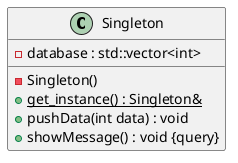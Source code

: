 @startuml





/' Objects '/

class Singleton {
	-Singleton()
	+{static} get_instance() : Singleton&
	-database : std::vector<int>
	+pushData(int data) : void
	+showMessage() : void {query}
}





/' Inheritance relationships '/




/' Aggregation relationships '/





/' Nested objects '/



@enduml
